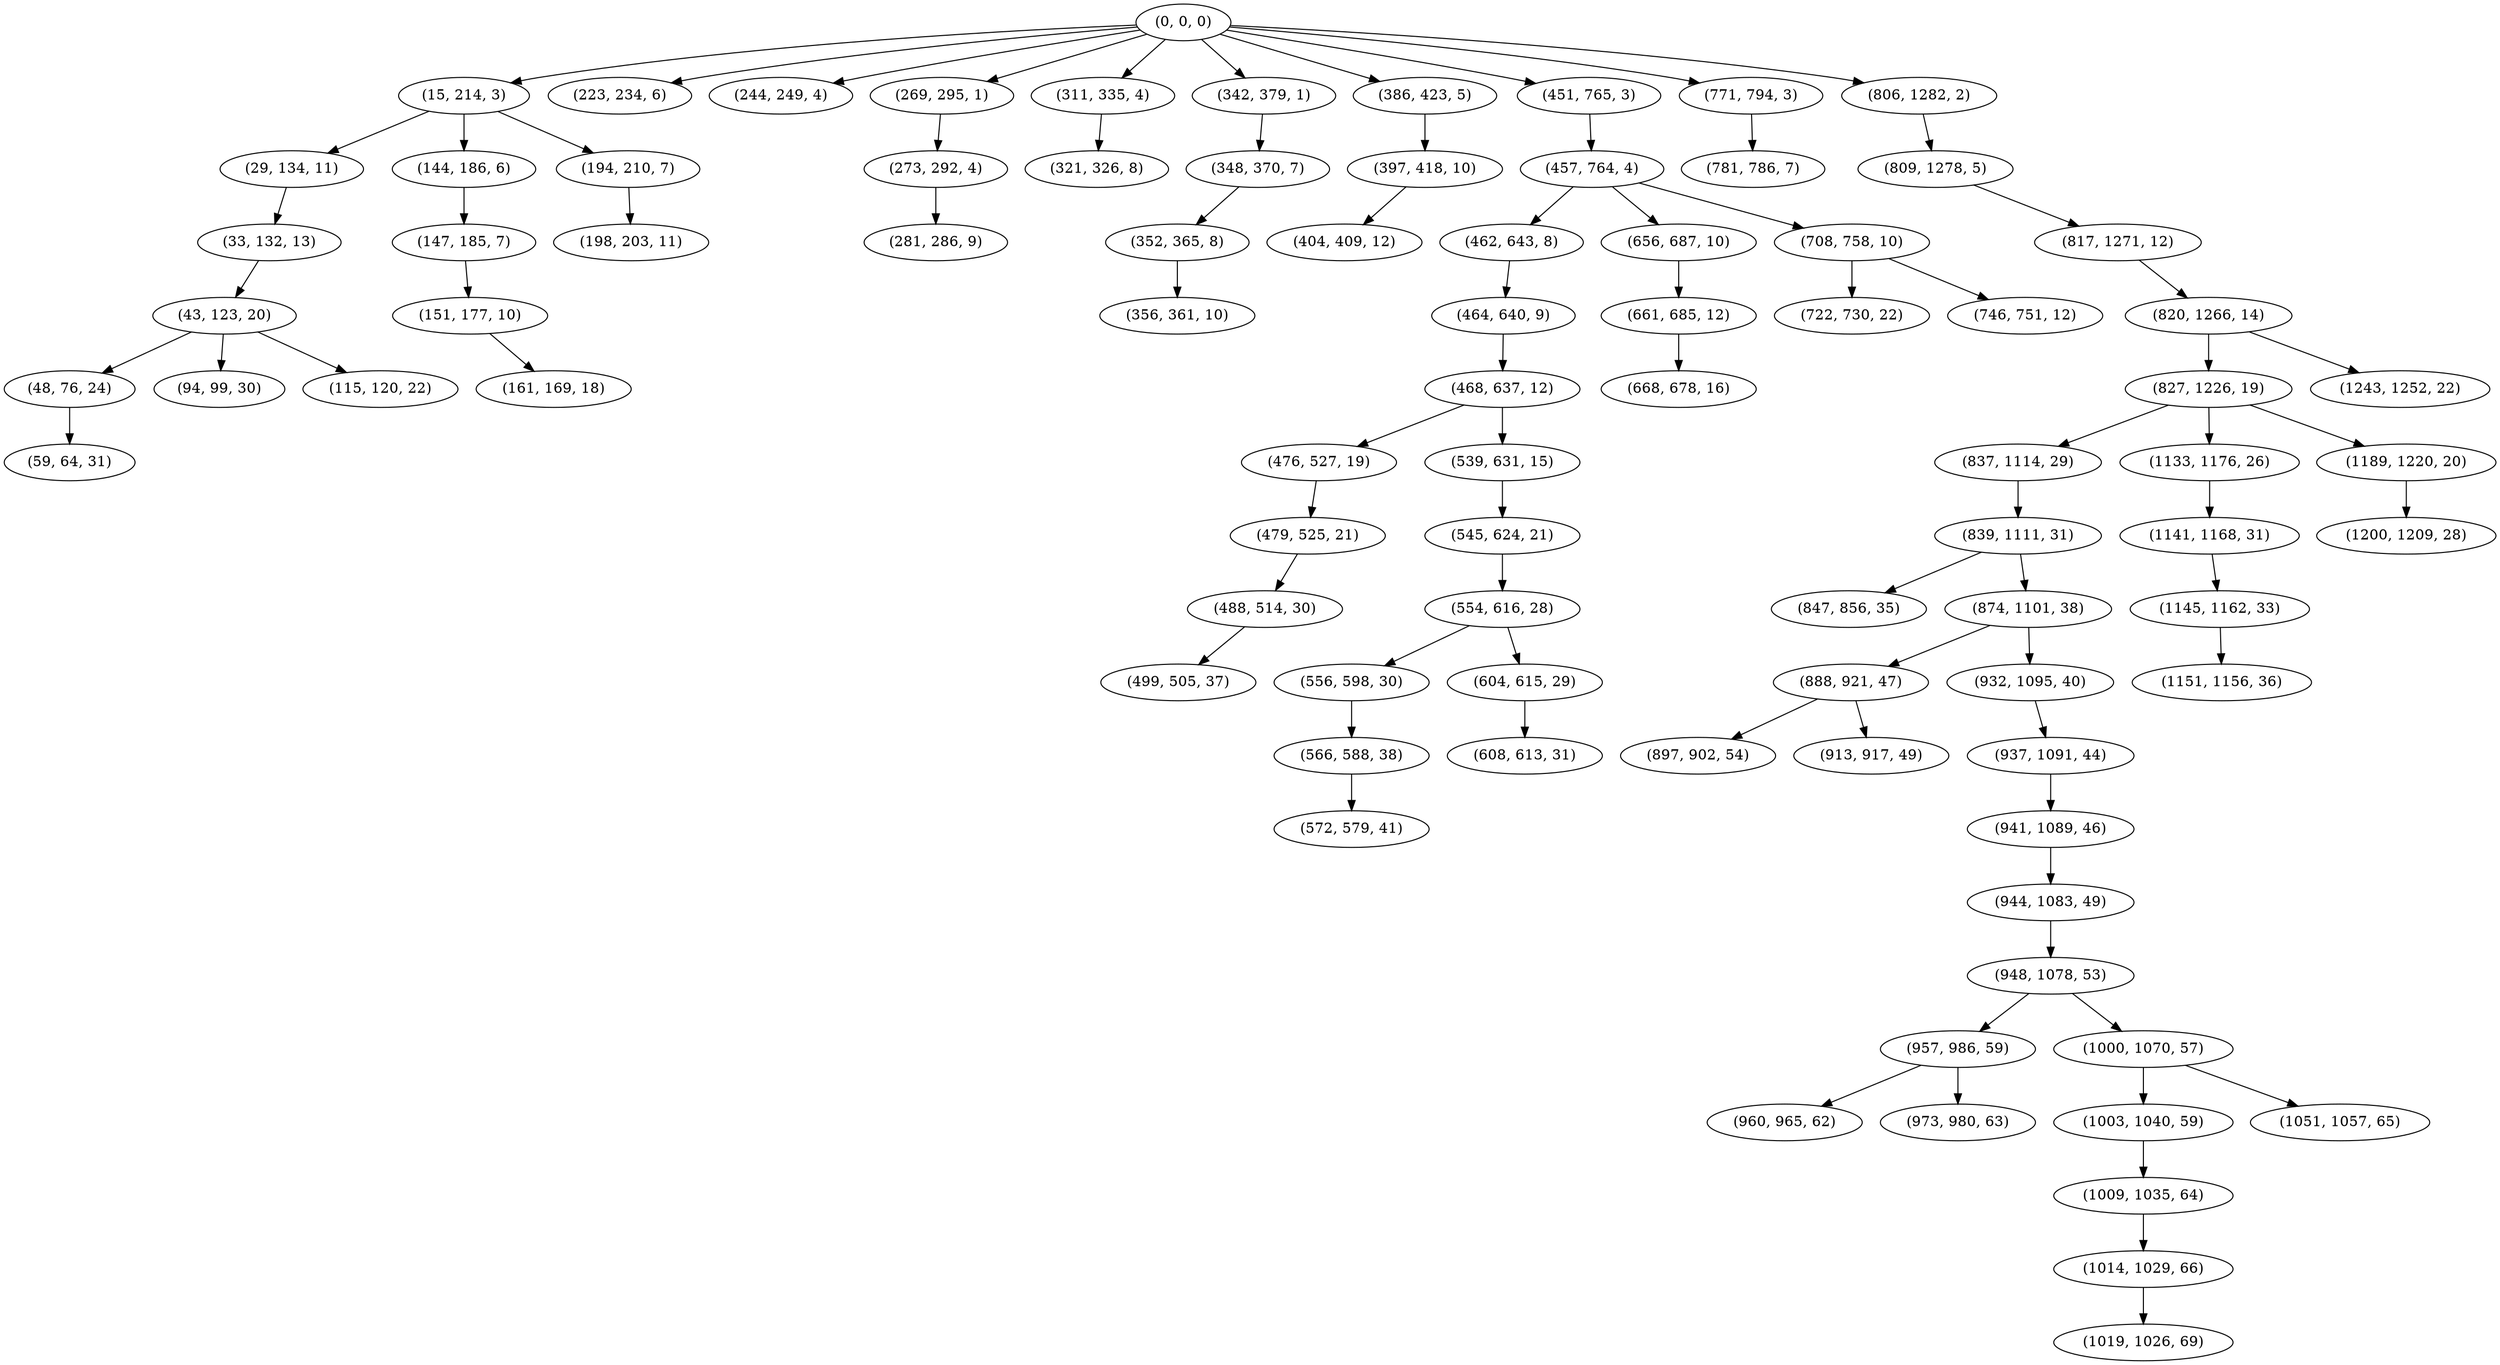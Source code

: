 digraph tree {
    "(0, 0, 0)";
    "(15, 214, 3)";
    "(29, 134, 11)";
    "(33, 132, 13)";
    "(43, 123, 20)";
    "(48, 76, 24)";
    "(59, 64, 31)";
    "(94, 99, 30)";
    "(115, 120, 22)";
    "(144, 186, 6)";
    "(147, 185, 7)";
    "(151, 177, 10)";
    "(161, 169, 18)";
    "(194, 210, 7)";
    "(198, 203, 11)";
    "(223, 234, 6)";
    "(244, 249, 4)";
    "(269, 295, 1)";
    "(273, 292, 4)";
    "(281, 286, 9)";
    "(311, 335, 4)";
    "(321, 326, 8)";
    "(342, 379, 1)";
    "(348, 370, 7)";
    "(352, 365, 8)";
    "(356, 361, 10)";
    "(386, 423, 5)";
    "(397, 418, 10)";
    "(404, 409, 12)";
    "(451, 765, 3)";
    "(457, 764, 4)";
    "(462, 643, 8)";
    "(464, 640, 9)";
    "(468, 637, 12)";
    "(476, 527, 19)";
    "(479, 525, 21)";
    "(488, 514, 30)";
    "(499, 505, 37)";
    "(539, 631, 15)";
    "(545, 624, 21)";
    "(554, 616, 28)";
    "(556, 598, 30)";
    "(566, 588, 38)";
    "(572, 579, 41)";
    "(604, 615, 29)";
    "(608, 613, 31)";
    "(656, 687, 10)";
    "(661, 685, 12)";
    "(668, 678, 16)";
    "(708, 758, 10)";
    "(722, 730, 22)";
    "(746, 751, 12)";
    "(771, 794, 3)";
    "(781, 786, 7)";
    "(806, 1282, 2)";
    "(809, 1278, 5)";
    "(817, 1271, 12)";
    "(820, 1266, 14)";
    "(827, 1226, 19)";
    "(837, 1114, 29)";
    "(839, 1111, 31)";
    "(847, 856, 35)";
    "(874, 1101, 38)";
    "(888, 921, 47)";
    "(897, 902, 54)";
    "(913, 917, 49)";
    "(932, 1095, 40)";
    "(937, 1091, 44)";
    "(941, 1089, 46)";
    "(944, 1083, 49)";
    "(948, 1078, 53)";
    "(957, 986, 59)";
    "(960, 965, 62)";
    "(973, 980, 63)";
    "(1000, 1070, 57)";
    "(1003, 1040, 59)";
    "(1009, 1035, 64)";
    "(1014, 1029, 66)";
    "(1019, 1026, 69)";
    "(1051, 1057, 65)";
    "(1133, 1176, 26)";
    "(1141, 1168, 31)";
    "(1145, 1162, 33)";
    "(1151, 1156, 36)";
    "(1189, 1220, 20)";
    "(1200, 1209, 28)";
    "(1243, 1252, 22)";
    "(0, 0, 0)" -> "(15, 214, 3)";
    "(0, 0, 0)" -> "(223, 234, 6)";
    "(0, 0, 0)" -> "(244, 249, 4)";
    "(0, 0, 0)" -> "(269, 295, 1)";
    "(0, 0, 0)" -> "(311, 335, 4)";
    "(0, 0, 0)" -> "(342, 379, 1)";
    "(0, 0, 0)" -> "(386, 423, 5)";
    "(0, 0, 0)" -> "(451, 765, 3)";
    "(0, 0, 0)" -> "(771, 794, 3)";
    "(0, 0, 0)" -> "(806, 1282, 2)";
    "(15, 214, 3)" -> "(29, 134, 11)";
    "(15, 214, 3)" -> "(144, 186, 6)";
    "(15, 214, 3)" -> "(194, 210, 7)";
    "(29, 134, 11)" -> "(33, 132, 13)";
    "(33, 132, 13)" -> "(43, 123, 20)";
    "(43, 123, 20)" -> "(48, 76, 24)";
    "(43, 123, 20)" -> "(94, 99, 30)";
    "(43, 123, 20)" -> "(115, 120, 22)";
    "(48, 76, 24)" -> "(59, 64, 31)";
    "(144, 186, 6)" -> "(147, 185, 7)";
    "(147, 185, 7)" -> "(151, 177, 10)";
    "(151, 177, 10)" -> "(161, 169, 18)";
    "(194, 210, 7)" -> "(198, 203, 11)";
    "(269, 295, 1)" -> "(273, 292, 4)";
    "(273, 292, 4)" -> "(281, 286, 9)";
    "(311, 335, 4)" -> "(321, 326, 8)";
    "(342, 379, 1)" -> "(348, 370, 7)";
    "(348, 370, 7)" -> "(352, 365, 8)";
    "(352, 365, 8)" -> "(356, 361, 10)";
    "(386, 423, 5)" -> "(397, 418, 10)";
    "(397, 418, 10)" -> "(404, 409, 12)";
    "(451, 765, 3)" -> "(457, 764, 4)";
    "(457, 764, 4)" -> "(462, 643, 8)";
    "(457, 764, 4)" -> "(656, 687, 10)";
    "(457, 764, 4)" -> "(708, 758, 10)";
    "(462, 643, 8)" -> "(464, 640, 9)";
    "(464, 640, 9)" -> "(468, 637, 12)";
    "(468, 637, 12)" -> "(476, 527, 19)";
    "(468, 637, 12)" -> "(539, 631, 15)";
    "(476, 527, 19)" -> "(479, 525, 21)";
    "(479, 525, 21)" -> "(488, 514, 30)";
    "(488, 514, 30)" -> "(499, 505, 37)";
    "(539, 631, 15)" -> "(545, 624, 21)";
    "(545, 624, 21)" -> "(554, 616, 28)";
    "(554, 616, 28)" -> "(556, 598, 30)";
    "(554, 616, 28)" -> "(604, 615, 29)";
    "(556, 598, 30)" -> "(566, 588, 38)";
    "(566, 588, 38)" -> "(572, 579, 41)";
    "(604, 615, 29)" -> "(608, 613, 31)";
    "(656, 687, 10)" -> "(661, 685, 12)";
    "(661, 685, 12)" -> "(668, 678, 16)";
    "(708, 758, 10)" -> "(722, 730, 22)";
    "(708, 758, 10)" -> "(746, 751, 12)";
    "(771, 794, 3)" -> "(781, 786, 7)";
    "(806, 1282, 2)" -> "(809, 1278, 5)";
    "(809, 1278, 5)" -> "(817, 1271, 12)";
    "(817, 1271, 12)" -> "(820, 1266, 14)";
    "(820, 1266, 14)" -> "(827, 1226, 19)";
    "(820, 1266, 14)" -> "(1243, 1252, 22)";
    "(827, 1226, 19)" -> "(837, 1114, 29)";
    "(827, 1226, 19)" -> "(1133, 1176, 26)";
    "(827, 1226, 19)" -> "(1189, 1220, 20)";
    "(837, 1114, 29)" -> "(839, 1111, 31)";
    "(839, 1111, 31)" -> "(847, 856, 35)";
    "(839, 1111, 31)" -> "(874, 1101, 38)";
    "(874, 1101, 38)" -> "(888, 921, 47)";
    "(874, 1101, 38)" -> "(932, 1095, 40)";
    "(888, 921, 47)" -> "(897, 902, 54)";
    "(888, 921, 47)" -> "(913, 917, 49)";
    "(932, 1095, 40)" -> "(937, 1091, 44)";
    "(937, 1091, 44)" -> "(941, 1089, 46)";
    "(941, 1089, 46)" -> "(944, 1083, 49)";
    "(944, 1083, 49)" -> "(948, 1078, 53)";
    "(948, 1078, 53)" -> "(957, 986, 59)";
    "(948, 1078, 53)" -> "(1000, 1070, 57)";
    "(957, 986, 59)" -> "(960, 965, 62)";
    "(957, 986, 59)" -> "(973, 980, 63)";
    "(1000, 1070, 57)" -> "(1003, 1040, 59)";
    "(1000, 1070, 57)" -> "(1051, 1057, 65)";
    "(1003, 1040, 59)" -> "(1009, 1035, 64)";
    "(1009, 1035, 64)" -> "(1014, 1029, 66)";
    "(1014, 1029, 66)" -> "(1019, 1026, 69)";
    "(1133, 1176, 26)" -> "(1141, 1168, 31)";
    "(1141, 1168, 31)" -> "(1145, 1162, 33)";
    "(1145, 1162, 33)" -> "(1151, 1156, 36)";
    "(1189, 1220, 20)" -> "(1200, 1209, 28)";
}
